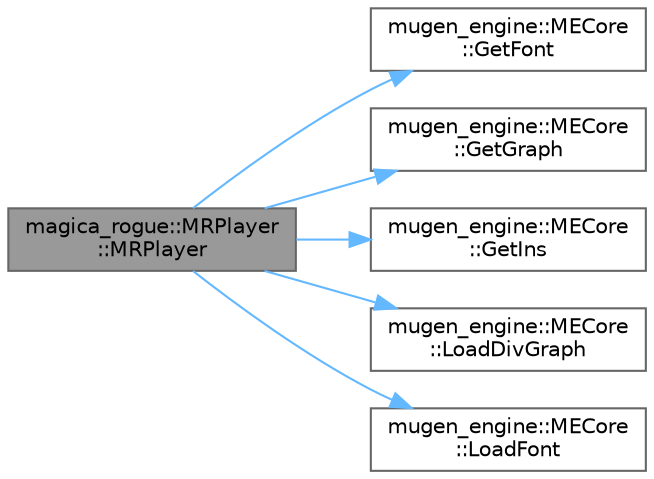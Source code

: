 digraph "magica_rogue::MRPlayer::MRPlayer"
{
 // LATEX_PDF_SIZE
  bgcolor="transparent";
  edge [fontname=Helvetica,fontsize=10,labelfontname=Helvetica,labelfontsize=10];
  node [fontname=Helvetica,fontsize=10,shape=box,height=0.2,width=0.4];
  rankdir="LR";
  Node1 [id="Node000001",label="magica_rogue::MRPlayer\l::MRPlayer",height=0.2,width=0.4,color="gray40", fillcolor="grey60", style="filled", fontcolor="black",tooltip="コンストラクタ"];
  Node1 -> Node2 [id="edge6_Node000001_Node000002",color="steelblue1",style="solid",tooltip=" "];
  Node2 [id="Node000002",label="mugen_engine::MECore\l::GetFont",height=0.2,width=0.4,color="grey40", fillcolor="white", style="filled",URL="$classmugen__engine_1_1_m_e_core.html#ab8640f01f6f1b28722ff35a68a4b2b15",tooltip="読み込み済みフォントを取得する"];
  Node1 -> Node3 [id="edge7_Node000001_Node000003",color="steelblue1",style="solid",tooltip=" "];
  Node3 [id="Node000003",label="mugen_engine::MECore\l::GetGraph",height=0.2,width=0.4,color="grey40", fillcolor="white", style="filled",URL="$classmugen__engine_1_1_m_e_core.html#aa82d2e31f5d5aa651347a7dac9cf73e5",tooltip="読み込み済み画像を取得する"];
  Node1 -> Node4 [id="edge8_Node000001_Node000004",color="steelblue1",style="solid",tooltip=" "];
  Node4 [id="Node000004",label="mugen_engine::MECore\l::GetIns",height=0.2,width=0.4,color="grey40", fillcolor="white", style="filled",URL="$classmugen__engine_1_1_m_e_core.html#a8efe32043348f81c574473428903f0be",tooltip="インスタンスの取得"];
  Node1 -> Node5 [id="edge9_Node000001_Node000005",color="steelblue1",style="solid",tooltip=" "];
  Node5 [id="Node000005",label="mugen_engine::MECore\l::LoadDivGraph",height=0.2,width=0.4,color="grey40", fillcolor="white", style="filled",URL="$classmugen__engine_1_1_m_e_core.html#a535878e1fa59aa58aba12fc1324d45e5",tooltip="画像をファイルから分割して読み込む"];
  Node1 -> Node6 [id="edge10_Node000001_Node000006",color="steelblue1",style="solid",tooltip=" "];
  Node6 [id="Node000006",label="mugen_engine::MECore\l::LoadFont",height=0.2,width=0.4,color="grey40", fillcolor="white", style="filled",URL="$classmugen__engine_1_1_m_e_core.html#ae5d3d45ea3e9eef54403115f0b916b31",tooltip="フォントを読み込む"];
}
